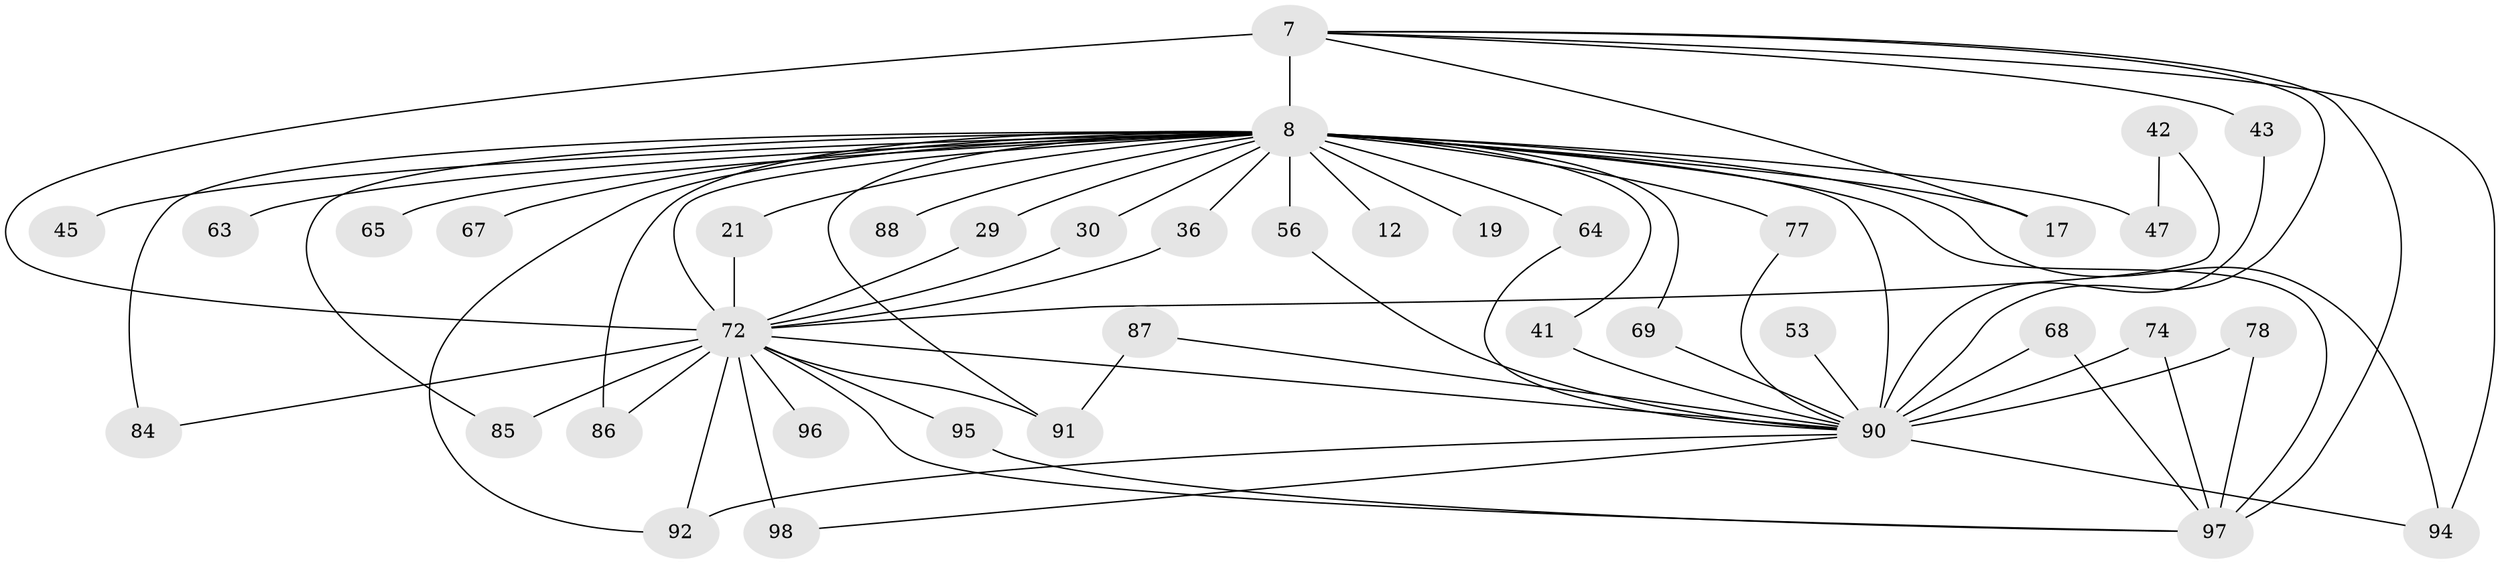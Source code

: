 // original degree distribution, {24: 0.01020408163265306, 15: 0.01020408163265306, 17: 0.01020408163265306, 19: 0.01020408163265306, 14: 0.02040816326530612, 30: 0.01020408163265306, 33: 0.01020408163265306, 22: 0.01020408163265306, 21: 0.01020408163265306, 3: 0.21428571428571427, 2: 0.5612244897959183, 5: 0.05102040816326531, 7: 0.01020408163265306, 8: 0.01020408163265306, 4: 0.05102040816326531}
// Generated by graph-tools (version 1.1) at 2025/47/03/04/25 21:47:48]
// undirected, 39 vertices, 69 edges
graph export_dot {
graph [start="1"]
  node [color=gray90,style=filled];
  7 [super="+5"];
  8 [super="+6"];
  12;
  17;
  19;
  21;
  29;
  30;
  36;
  41;
  42;
  43;
  45;
  47 [super="+24"];
  53;
  56 [super="+48"];
  63;
  64 [super="+52"];
  65;
  67;
  68;
  69;
  72 [super="+32+71+4"];
  74;
  77 [super="+13"];
  78;
  84 [super="+73"];
  85 [super="+83+11"];
  86;
  87;
  88 [super="+79"];
  90 [super="+58+75+39"];
  91 [super="+57+76"];
  92 [super="+23+66+60+82"];
  94 [super="+51+59+93+50"];
  95 [super="+80"];
  96;
  97 [super="+49+55+89+44"];
  98 [super="+34"];
  7 -- 8 [weight=6];
  7 -- 17;
  7 -- 43;
  7 -- 94 [weight=2];
  7 -- 90 [weight=7];
  7 -- 97;
  7 -- 72 [weight=8];
  8 -- 17;
  8 -- 19 [weight=2];
  8 -- 56 [weight=2];
  8 -- 67 [weight=2];
  8 -- 69;
  8 -- 84 [weight=3];
  8 -- 85 [weight=3];
  8 -- 92 [weight=3];
  8 -- 47 [weight=3];
  8 -- 77 [weight=2];
  8 -- 97 [weight=6];
  8 -- 94 [weight=3];
  8 -- 64 [weight=2];
  8 -- 65 [weight=2];
  8 -- 12 [weight=2];
  8 -- 21;
  8 -- 86;
  8 -- 90 [weight=10];
  8 -- 91 [weight=4];
  8 -- 29;
  8 -- 30;
  8 -- 36;
  8 -- 41;
  8 -- 45 [weight=2];
  8 -- 63;
  8 -- 72 [weight=11];
  8 -- 88 [weight=2];
  21 -- 72;
  29 -- 72;
  30 -- 72;
  36 -- 72;
  41 -- 90;
  42 -- 47;
  42 -- 72;
  43 -- 90;
  53 -- 90 [weight=2];
  56 -- 90;
  64 -- 90;
  68 -- 97;
  68 -- 90;
  69 -- 90;
  72 -- 97 [weight=5];
  72 -- 90 [weight=9];
  72 -- 84 [weight=2];
  72 -- 86;
  72 -- 85;
  72 -- 91 [weight=2];
  72 -- 92;
  72 -- 96 [weight=2];
  72 -- 98 [weight=2];
  72 -- 95 [weight=2];
  74 -- 97;
  74 -- 90;
  77 -- 90;
  78 -- 90;
  78 -- 97;
  87 -- 91;
  87 -- 90;
  90 -- 94 [weight=2];
  90 -- 98;
  90 -- 92 [weight=4];
  95 -- 97;
}
